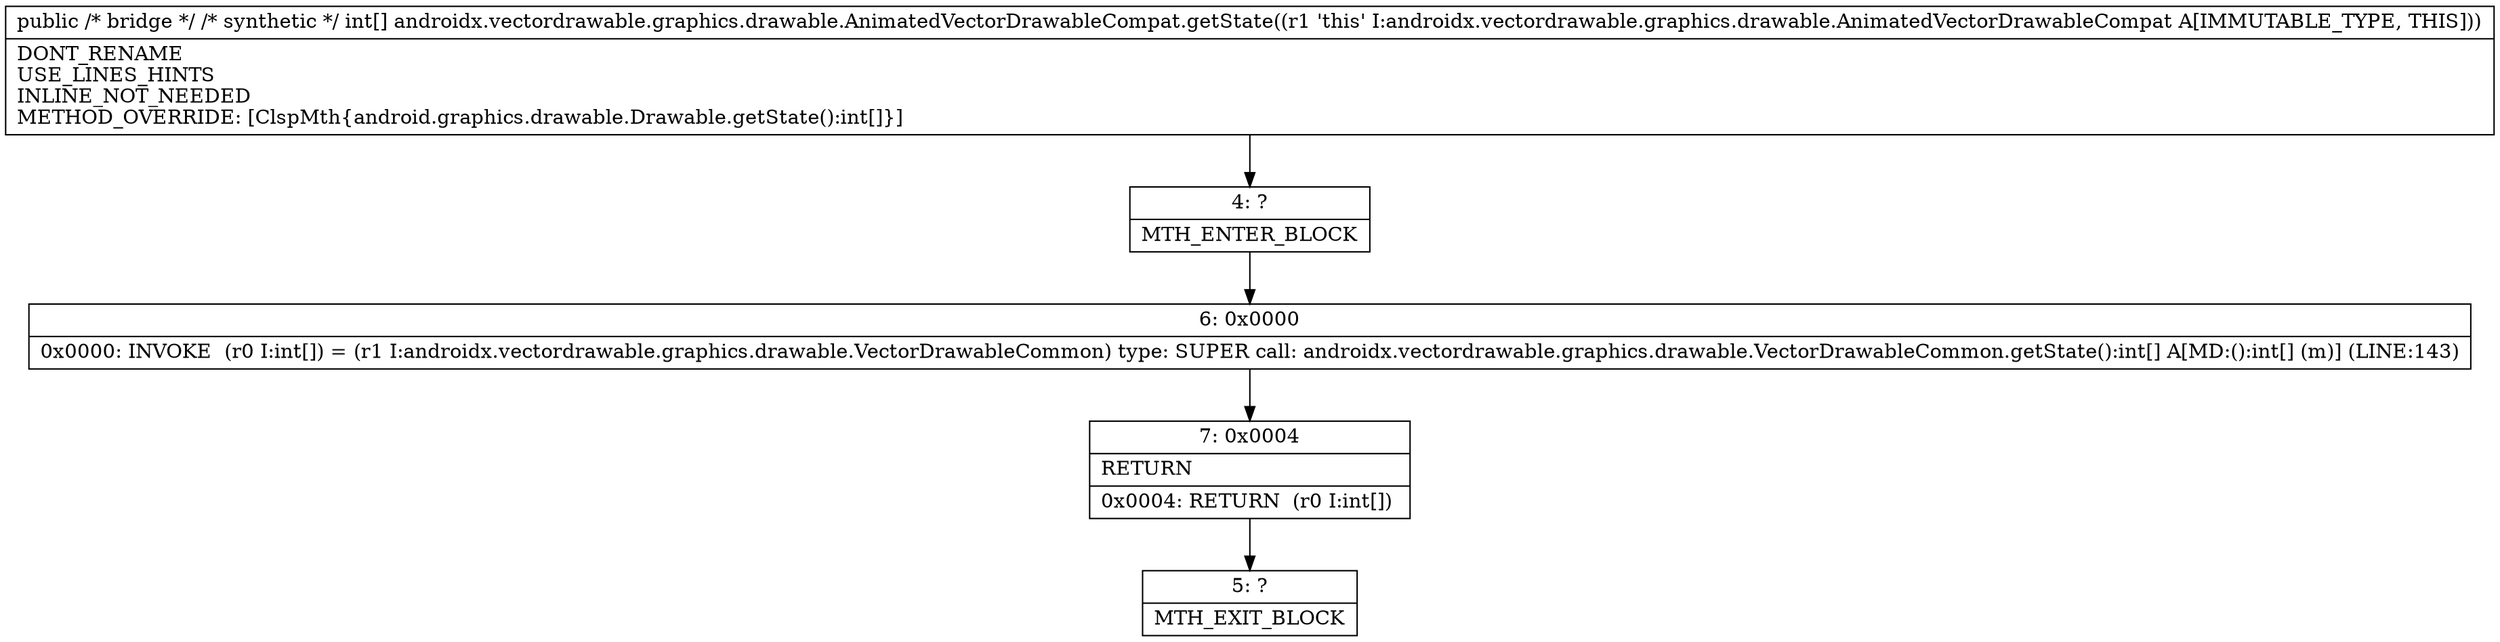 digraph "CFG forandroidx.vectordrawable.graphics.drawable.AnimatedVectorDrawableCompat.getState()[I" {
Node_4 [shape=record,label="{4\:\ ?|MTH_ENTER_BLOCK\l}"];
Node_6 [shape=record,label="{6\:\ 0x0000|0x0000: INVOKE  (r0 I:int[]) = (r1 I:androidx.vectordrawable.graphics.drawable.VectorDrawableCommon) type: SUPER call: androidx.vectordrawable.graphics.drawable.VectorDrawableCommon.getState():int[] A[MD:():int[] (m)] (LINE:143)\l}"];
Node_7 [shape=record,label="{7\:\ 0x0004|RETURN\l|0x0004: RETURN  (r0 I:int[]) \l}"];
Node_5 [shape=record,label="{5\:\ ?|MTH_EXIT_BLOCK\l}"];
MethodNode[shape=record,label="{public \/* bridge *\/ \/* synthetic *\/ int[] androidx.vectordrawable.graphics.drawable.AnimatedVectorDrawableCompat.getState((r1 'this' I:androidx.vectordrawable.graphics.drawable.AnimatedVectorDrawableCompat A[IMMUTABLE_TYPE, THIS]))  | DONT_RENAME\lUSE_LINES_HINTS\lINLINE_NOT_NEEDED\lMETHOD_OVERRIDE: [ClspMth\{android.graphics.drawable.Drawable.getState():int[]\}]\l}"];
MethodNode -> Node_4;Node_4 -> Node_6;
Node_6 -> Node_7;
Node_7 -> Node_5;
}

